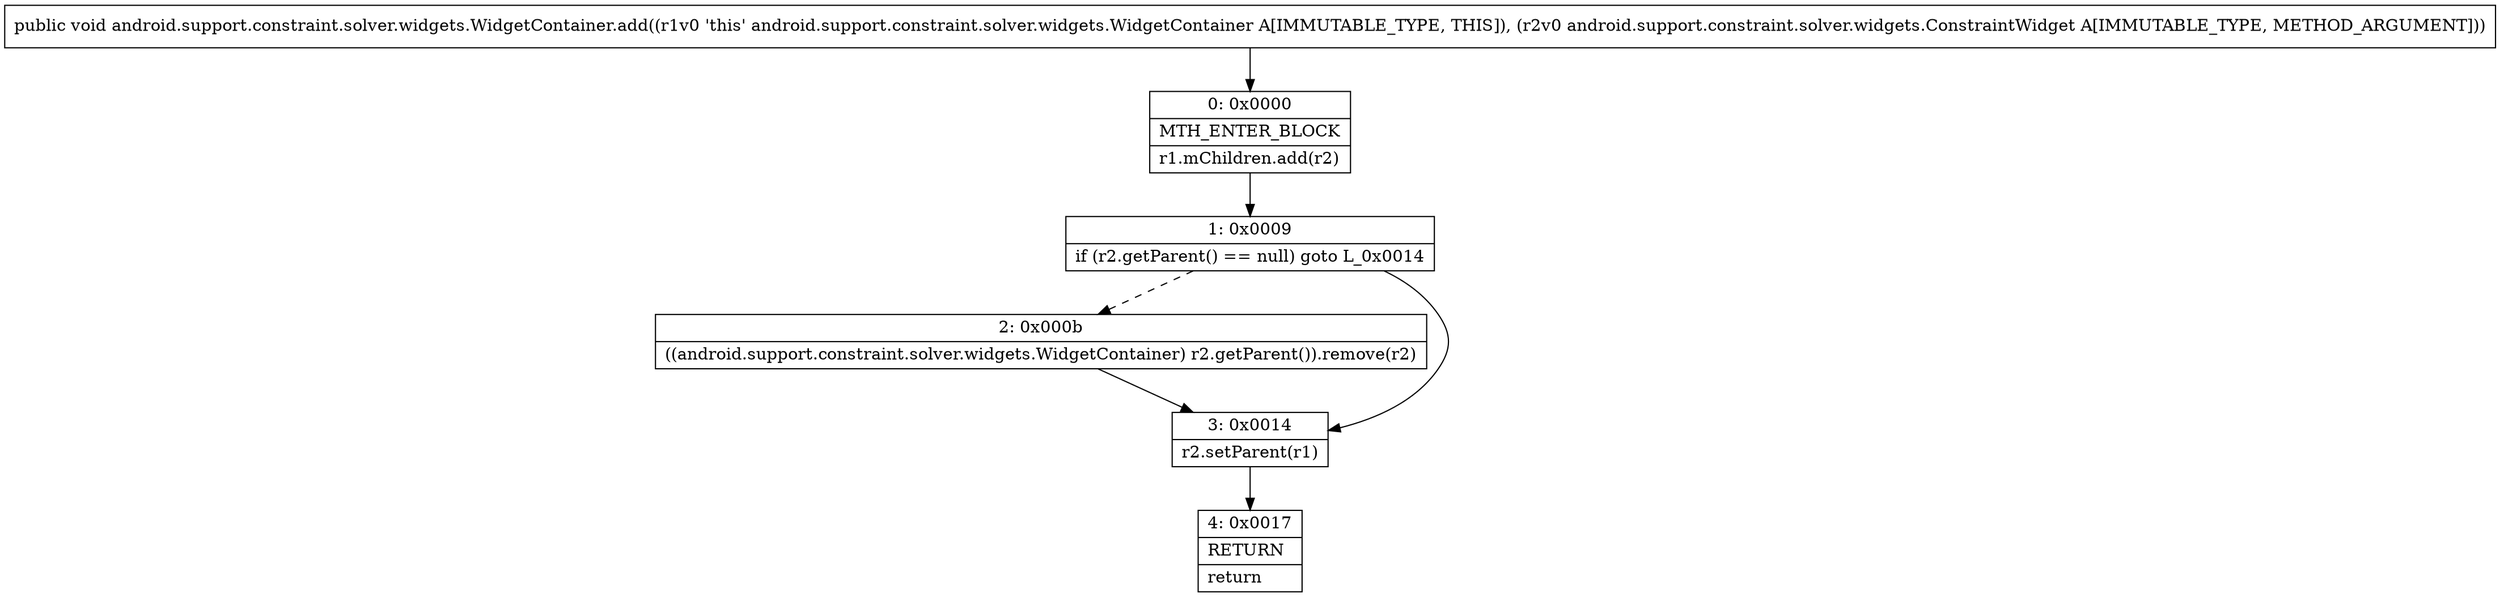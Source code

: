 digraph "CFG forandroid.support.constraint.solver.widgets.WidgetContainer.add(Landroid\/support\/constraint\/solver\/widgets\/ConstraintWidget;)V" {
Node_0 [shape=record,label="{0\:\ 0x0000|MTH_ENTER_BLOCK\l|r1.mChildren.add(r2)\l}"];
Node_1 [shape=record,label="{1\:\ 0x0009|if (r2.getParent() == null) goto L_0x0014\l}"];
Node_2 [shape=record,label="{2\:\ 0x000b|((android.support.constraint.solver.widgets.WidgetContainer) r2.getParent()).remove(r2)\l}"];
Node_3 [shape=record,label="{3\:\ 0x0014|r2.setParent(r1)\l}"];
Node_4 [shape=record,label="{4\:\ 0x0017|RETURN\l|return\l}"];
MethodNode[shape=record,label="{public void android.support.constraint.solver.widgets.WidgetContainer.add((r1v0 'this' android.support.constraint.solver.widgets.WidgetContainer A[IMMUTABLE_TYPE, THIS]), (r2v0 android.support.constraint.solver.widgets.ConstraintWidget A[IMMUTABLE_TYPE, METHOD_ARGUMENT])) }"];
MethodNode -> Node_0;
Node_0 -> Node_1;
Node_1 -> Node_2[style=dashed];
Node_1 -> Node_3;
Node_2 -> Node_3;
Node_3 -> Node_4;
}

